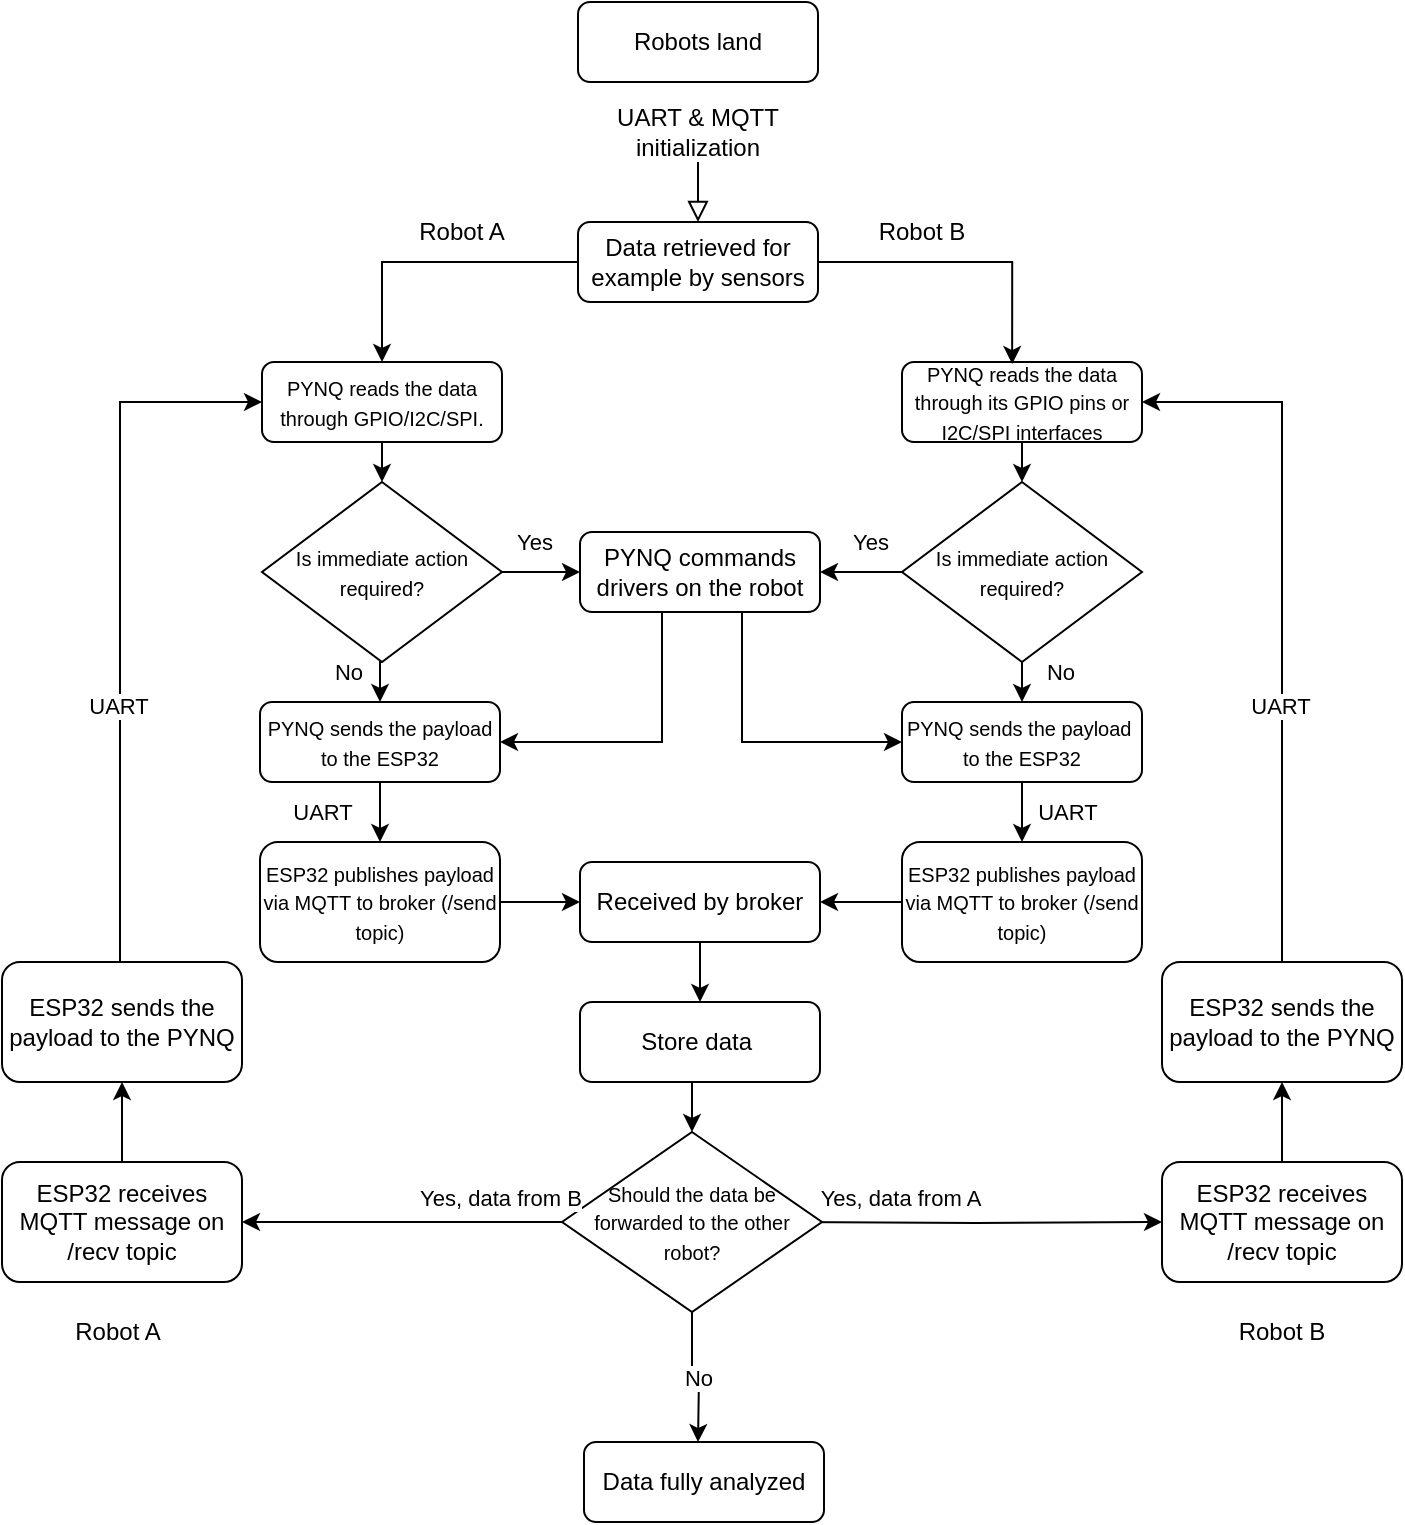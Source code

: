 <mxfile version="26.2.14" pages="2">
  <diagram id="C5RBs43oDa-KdzZeNtuy" name="Page-1">
    <mxGraphModel dx="2418" dy="889" grid="1" gridSize="10" guides="1" tooltips="1" connect="1" arrows="1" fold="1" page="1" pageScale="1" pageWidth="827" pageHeight="1169" math="0" shadow="0">
      <root>
        <mxCell id="WIyWlLk6GJQsqaUBKTNV-0" />
        <mxCell id="WIyWlLk6GJQsqaUBKTNV-1" parent="WIyWlLk6GJQsqaUBKTNV-0" />
        <mxCell id="SXNVDAQROYpI_iLePEsc-38" style="edgeStyle=orthogonalEdgeStyle;rounded=0;orthogonalLoop=1;jettySize=auto;html=1;exitX=0.5;exitY=1;exitDx=0;exitDy=0;" edge="1" parent="WIyWlLk6GJQsqaUBKTNV-1" source="vleZaPMKjbEpvkwjxqv--9" target="vleZaPMKjbEpvkwjxqv--20">
          <mxGeometry relative="1" as="geometry" />
        </mxCell>
        <mxCell id="vleZaPMKjbEpvkwjxqv--9" value="&lt;div&gt;&lt;span style=&quot;background-color: transparent; color: light-dark(rgb(0, 0, 0), rgb(255, 255, 255));&quot;&gt;Received by broker&lt;/span&gt;&lt;/div&gt;" style="rounded=1;whiteSpace=wrap;html=1;fontSize=12;glass=0;strokeWidth=1;shadow=0;" parent="WIyWlLk6GJQsqaUBKTNV-1" vertex="1">
          <mxGeometry x="279" y="450" width="120" height="40" as="geometry" />
        </mxCell>
        <mxCell id="vleZaPMKjbEpvkwjxqv--10" value="" style="rounded=0;html=1;jettySize=auto;orthogonalLoop=1;fontSize=11;endArrow=block;endFill=0;endSize=8;strokeWidth=1;shadow=0;labelBackgroundColor=none;edgeStyle=orthogonalEdgeStyle;" parent="WIyWlLk6GJQsqaUBKTNV-1" source="vleZaPMKjbEpvkwjxqv--12" target="vleZaPMKjbEpvkwjxqv--13" edge="1">
          <mxGeometry relative="1" as="geometry">
            <mxPoint x="338" y="115" as="targetPoint" />
            <Array as="points" />
          </mxGeometry>
        </mxCell>
        <mxCell id="vleZaPMKjbEpvkwjxqv--11" value="Robots land" style="rounded=1;whiteSpace=wrap;html=1;fontSize=12;glass=0;strokeWidth=1;shadow=0;" parent="WIyWlLk6GJQsqaUBKTNV-1" vertex="1">
          <mxGeometry x="278" y="20" width="120" height="40" as="geometry" />
        </mxCell>
        <mxCell id="vleZaPMKjbEpvkwjxqv--12" value="UART &amp;amp; MQTT initialization" style="text;strokeColor=none;align=center;fillColor=none;html=1;verticalAlign=middle;whiteSpace=wrap;rounded=0;" parent="WIyWlLk6GJQsqaUBKTNV-1" vertex="1">
          <mxGeometry x="293" y="70" width="90" height="30" as="geometry" />
        </mxCell>
        <mxCell id="SXNVDAQROYpI_iLePEsc-5" style="edgeStyle=orthogonalEdgeStyle;rounded=0;orthogonalLoop=1;jettySize=auto;html=1;exitX=0;exitY=0.5;exitDx=0;exitDy=0;" edge="1" parent="WIyWlLk6GJQsqaUBKTNV-1" source="vleZaPMKjbEpvkwjxqv--13" target="vleZaPMKjbEpvkwjxqv--21">
          <mxGeometry relative="1" as="geometry" />
        </mxCell>
        <mxCell id="vleZaPMKjbEpvkwjxqv--13" value="Data retrieved for example by sensors" style="rounded=1;whiteSpace=wrap;html=1;fontSize=12;glass=0;strokeWidth=1;shadow=0;" parent="WIyWlLk6GJQsqaUBKTNV-1" vertex="1">
          <mxGeometry x="278" y="130" width="120" height="40" as="geometry" />
        </mxCell>
        <mxCell id="SXNVDAQROYpI_iLePEsc-32" style="edgeStyle=orthogonalEdgeStyle;rounded=0;orthogonalLoop=1;jettySize=auto;html=1;exitX=0.5;exitY=0;exitDx=0;exitDy=0;entryX=0.5;entryY=1;entryDx=0;entryDy=0;" edge="1" parent="WIyWlLk6GJQsqaUBKTNV-1" source="vleZaPMKjbEpvkwjxqv--19" target="SXNVDAQROYpI_iLePEsc-4">
          <mxGeometry relative="1" as="geometry" />
        </mxCell>
        <mxCell id="vleZaPMKjbEpvkwjxqv--19" value="ESP32 receives MQTT message on /recv topic" style="rounded=1;whiteSpace=wrap;html=1;fontSize=12;glass=0;strokeWidth=1;shadow=0;" parent="WIyWlLk6GJQsqaUBKTNV-1" vertex="1">
          <mxGeometry x="570" y="600" width="120" height="60" as="geometry" />
        </mxCell>
        <mxCell id="SXNVDAQROYpI_iLePEsc-39" style="edgeStyle=orthogonalEdgeStyle;rounded=0;orthogonalLoop=1;jettySize=auto;html=1;exitX=0.5;exitY=1;exitDx=0;exitDy=0;entryX=0.5;entryY=0;entryDx=0;entryDy=0;" edge="1" parent="WIyWlLk6GJQsqaUBKTNV-1" source="vleZaPMKjbEpvkwjxqv--20" target="vleZaPMKjbEpvkwjxqv--30">
          <mxGeometry relative="1" as="geometry" />
        </mxCell>
        <mxCell id="vleZaPMKjbEpvkwjxqv--20" value="Store data&amp;nbsp;" style="rounded=1;whiteSpace=wrap;html=1;fontSize=12;glass=0;strokeWidth=1;shadow=0;" parent="WIyWlLk6GJQsqaUBKTNV-1" vertex="1">
          <mxGeometry x="279" y="520" width="120" height="40" as="geometry" />
        </mxCell>
        <mxCell id="SXNVDAQROYpI_iLePEsc-24" style="edgeStyle=orthogonalEdgeStyle;rounded=0;orthogonalLoop=1;jettySize=auto;html=1;exitX=0.5;exitY=1;exitDx=0;exitDy=0;entryX=0.5;entryY=0;entryDx=0;entryDy=0;" edge="1" parent="WIyWlLk6GJQsqaUBKTNV-1" source="vleZaPMKjbEpvkwjxqv--21" target="SXNVDAQROYpI_iLePEsc-17">
          <mxGeometry relative="1" as="geometry" />
        </mxCell>
        <mxCell id="vleZaPMKjbEpvkwjxqv--21" value="&lt;font style=&quot;font-size: 10px;&quot;&gt;PYNQ reads the data through GPIO/I2C/SPI.&lt;/font&gt;" style="rounded=1;whiteSpace=wrap;html=1;fontSize=12;glass=0;strokeWidth=1;shadow=0;" parent="WIyWlLk6GJQsqaUBKTNV-1" vertex="1">
          <mxGeometry x="120" y="200" width="120" height="40" as="geometry" />
        </mxCell>
        <mxCell id="SXNVDAQROYpI_iLePEsc-30" style="edgeStyle=orthogonalEdgeStyle;rounded=0;orthogonalLoop=1;jettySize=auto;html=1;exitX=0.5;exitY=1;exitDx=0;exitDy=0;entryX=0.5;entryY=0;entryDx=0;entryDy=0;" edge="1" parent="WIyWlLk6GJQsqaUBKTNV-1" source="vleZaPMKjbEpvkwjxqv--22" target="SXNVDAQROYpI_iLePEsc-29">
          <mxGeometry relative="1" as="geometry" />
        </mxCell>
        <mxCell id="vleZaPMKjbEpvkwjxqv--22" value="&lt;font style=&quot;font-size: 10px;&quot;&gt;PYNQ reads the data through its GPIO pins or I2C/SPI interfaces&lt;/font&gt;" style="rounded=1;whiteSpace=wrap;html=1;fontSize=12;glass=0;strokeWidth=1;shadow=0;" parent="WIyWlLk6GJQsqaUBKTNV-1" vertex="1">
          <mxGeometry x="440" y="200" width="120" height="40" as="geometry" />
        </mxCell>
        <mxCell id="vleZaPMKjbEpvkwjxqv--23" value="Robot A" style="text;strokeColor=none;align=center;fillColor=none;html=1;verticalAlign=middle;whiteSpace=wrap;rounded=0;" parent="WIyWlLk6GJQsqaUBKTNV-1" vertex="1">
          <mxGeometry x="190" y="120" width="60" height="30" as="geometry" />
        </mxCell>
        <mxCell id="vleZaPMKjbEpvkwjxqv--24" value="Robot B" style="text;strokeColor=none;align=center;fillColor=none;html=1;verticalAlign=middle;whiteSpace=wrap;rounded=0;" parent="WIyWlLk6GJQsqaUBKTNV-1" vertex="1">
          <mxGeometry x="420" y="120" width="60" height="30" as="geometry" />
        </mxCell>
        <mxCell id="SXNVDAQROYpI_iLePEsc-35" style="edgeStyle=orthogonalEdgeStyle;rounded=0;orthogonalLoop=1;jettySize=auto;html=1;exitX=0.5;exitY=1;exitDx=0;exitDy=0;entryX=0.5;entryY=0;entryDx=0;entryDy=0;" edge="1" parent="WIyWlLk6GJQsqaUBKTNV-1" source="vleZaPMKjbEpvkwjxqv--25" target="vleZaPMKjbEpvkwjxqv--29">
          <mxGeometry relative="1" as="geometry" />
        </mxCell>
        <mxCell id="SXNVDAQROYpI_iLePEsc-42" value="UART" style="edgeLabel;html=1;align=center;verticalAlign=middle;resizable=0;points=[];" vertex="1" connectable="0" parent="SXNVDAQROYpI_iLePEsc-35">
          <mxGeometry x="-0.437" y="-1" relative="1" as="geometry">
            <mxPoint x="-28" y="6" as="offset" />
          </mxGeometry>
        </mxCell>
        <mxCell id="vleZaPMKjbEpvkwjxqv--25" value="&lt;font style=&quot;font-size: 10px;&quot;&gt;&lt;span style=&quot;&quot; data-end=&quot;535&quot; data-start=&quot;487&quot;&gt;PYNQ sends the payload to the ESP32&lt;/span&gt;&lt;/font&gt;" style="rounded=1;whiteSpace=wrap;html=1;fontSize=12;glass=0;strokeWidth=1;shadow=0;" parent="WIyWlLk6GJQsqaUBKTNV-1" vertex="1">
          <mxGeometry x="119" y="370" width="120" height="40" as="geometry" />
        </mxCell>
        <mxCell id="SXNVDAQROYpI_iLePEsc-8" style="edgeStyle=orthogonalEdgeStyle;rounded=0;orthogonalLoop=1;jettySize=auto;html=1;exitX=0.5;exitY=1;exitDx=0;exitDy=0;" edge="1" parent="WIyWlLk6GJQsqaUBKTNV-1" source="vleZaPMKjbEpvkwjxqv--26" target="vleZaPMKjbEpvkwjxqv--28">
          <mxGeometry relative="1" as="geometry" />
        </mxCell>
        <mxCell id="SXNVDAQROYpI_iLePEsc-10" value="UART&amp;nbsp;" style="edgeLabel;html=1;align=center;verticalAlign=middle;resizable=0;points=[];" vertex="1" connectable="0" parent="SXNVDAQROYpI_iLePEsc-8">
          <mxGeometry x="0.217" y="-1" relative="1" as="geometry">
            <mxPoint x="25" y="4" as="offset" />
          </mxGeometry>
        </mxCell>
        <mxCell id="vleZaPMKjbEpvkwjxqv--26" value="&lt;font style=&quot;font-size: 10px;&quot;&gt;&lt;span style=&quot;&quot; data-end=&quot;535&quot; data-start=&quot;487&quot;&gt;PYNQ sends the payload&amp;nbsp; to the ESP32&lt;/span&gt;&lt;/font&gt;" style="rounded=1;whiteSpace=wrap;html=1;fontSize=12;glass=0;strokeWidth=1;shadow=0;" parent="WIyWlLk6GJQsqaUBKTNV-1" vertex="1">
          <mxGeometry x="440" y="370" width="120" height="40" as="geometry" />
        </mxCell>
        <mxCell id="SXNVDAQROYpI_iLePEsc-37" style="edgeStyle=orthogonalEdgeStyle;rounded=0;orthogonalLoop=1;jettySize=auto;html=1;exitX=0;exitY=0.5;exitDx=0;exitDy=0;" edge="1" parent="WIyWlLk6GJQsqaUBKTNV-1" source="vleZaPMKjbEpvkwjxqv--28" target="vleZaPMKjbEpvkwjxqv--9">
          <mxGeometry relative="1" as="geometry">
            <mxPoint x="400" y="459.667" as="targetPoint" />
            <Array as="points" />
          </mxGeometry>
        </mxCell>
        <mxCell id="vleZaPMKjbEpvkwjxqv--28" value="&lt;font style=&quot;font-size: 10px;&quot;&gt;ESP32 publishes payload via MQTT to broker (/send topic)&lt;/font&gt;" style="rounded=1;whiteSpace=wrap;html=1;fontSize=12;glass=0;strokeWidth=1;shadow=0;" parent="WIyWlLk6GJQsqaUBKTNV-1" vertex="1">
          <mxGeometry x="440" y="440" width="120" height="60" as="geometry" />
        </mxCell>
        <mxCell id="SXNVDAQROYpI_iLePEsc-36" style="edgeStyle=orthogonalEdgeStyle;rounded=0;orthogonalLoop=1;jettySize=auto;html=1;exitX=1;exitY=0.5;exitDx=0;exitDy=0;entryX=0;entryY=0.5;entryDx=0;entryDy=0;" edge="1" parent="WIyWlLk6GJQsqaUBKTNV-1" source="vleZaPMKjbEpvkwjxqv--29" target="vleZaPMKjbEpvkwjxqv--9">
          <mxGeometry relative="1" as="geometry" />
        </mxCell>
        <mxCell id="vleZaPMKjbEpvkwjxqv--29" value="&lt;font style=&quot;font-size: 10px;&quot;&gt;ESP32 publishes payload via MQTT to broker (/send topic)&lt;/font&gt;" style="rounded=1;whiteSpace=wrap;html=1;fontSize=12;glass=0;strokeWidth=1;shadow=0;" parent="WIyWlLk6GJQsqaUBKTNV-1" vertex="1">
          <mxGeometry x="119" y="440" width="120" height="60" as="geometry" />
        </mxCell>
        <mxCell id="SXNVDAQROYpI_iLePEsc-2" style="edgeStyle=orthogonalEdgeStyle;rounded=0;orthogonalLoop=1;jettySize=auto;html=1;entryX=0;entryY=0.5;entryDx=0;entryDy=0;" edge="1" parent="WIyWlLk6GJQsqaUBKTNV-1" target="vleZaPMKjbEpvkwjxqv--19">
          <mxGeometry relative="1" as="geometry">
            <mxPoint x="383.0" y="630.0" as="sourcePoint" />
            <mxPoint x="530" y="631" as="targetPoint" />
          </mxGeometry>
        </mxCell>
        <mxCell id="SXNVDAQROYpI_iLePEsc-12" style="edgeStyle=orthogonalEdgeStyle;rounded=0;orthogonalLoop=1;jettySize=auto;html=1;" edge="1" parent="WIyWlLk6GJQsqaUBKTNV-1" source="vleZaPMKjbEpvkwjxqv--30">
          <mxGeometry relative="1" as="geometry">
            <mxPoint x="338" y="740" as="targetPoint" />
          </mxGeometry>
        </mxCell>
        <mxCell id="SXNVDAQROYpI_iLePEsc-15" value="No" style="edgeLabel;html=1;align=center;verticalAlign=middle;resizable=0;points=[];" vertex="1" connectable="0" parent="SXNVDAQROYpI_iLePEsc-12">
          <mxGeometry x="0.037" relative="1" as="geometry">
            <mxPoint as="offset" />
          </mxGeometry>
        </mxCell>
        <mxCell id="SXNVDAQROYpI_iLePEsc-50" style="edgeStyle=orthogonalEdgeStyle;rounded=0;orthogonalLoop=1;jettySize=auto;html=1;exitX=0;exitY=0.5;exitDx=0;exitDy=0;entryX=1;entryY=0.5;entryDx=0;entryDy=0;" edge="1" parent="WIyWlLk6GJQsqaUBKTNV-1" source="vleZaPMKjbEpvkwjxqv--30" target="SXNVDAQROYpI_iLePEsc-46">
          <mxGeometry relative="1" as="geometry" />
        </mxCell>
        <mxCell id="vleZaPMKjbEpvkwjxqv--30" value="&lt;font style=&quot;font-size: 10px;&quot;&gt;Should the data be forwarded to the other robot?&lt;/font&gt;" style="rhombus;whiteSpace=wrap;html=1;" parent="WIyWlLk6GJQsqaUBKTNV-1" vertex="1">
          <mxGeometry x="270" y="585" width="130" height="90" as="geometry" />
        </mxCell>
        <mxCell id="SXNVDAQROYpI_iLePEsc-0" value="Robot A" style="text;strokeColor=none;align=center;fillColor=none;html=1;verticalAlign=middle;whiteSpace=wrap;rounded=0;" vertex="1" parent="WIyWlLk6GJQsqaUBKTNV-1">
          <mxGeometry x="18" y="670" width="60" height="30" as="geometry" />
        </mxCell>
        <mxCell id="SXNVDAQROYpI_iLePEsc-11" style="edgeStyle=orthogonalEdgeStyle;rounded=0;orthogonalLoop=1;jettySize=auto;html=1;exitX=0.5;exitY=0;exitDx=0;exitDy=0;entryX=1;entryY=0.5;entryDx=0;entryDy=0;" edge="1" parent="WIyWlLk6GJQsqaUBKTNV-1" source="SXNVDAQROYpI_iLePEsc-4" target="vleZaPMKjbEpvkwjxqv--22">
          <mxGeometry relative="1" as="geometry">
            <mxPoint x="610" y="190" as="targetPoint" />
            <Array as="points">
              <mxPoint x="630" y="220" />
            </Array>
          </mxGeometry>
        </mxCell>
        <mxCell id="SXNVDAQROYpI_iLePEsc-16" value="UART" style="edgeLabel;html=1;align=center;verticalAlign=middle;resizable=0;points=[];" vertex="1" connectable="0" parent="SXNVDAQROYpI_iLePEsc-11">
          <mxGeometry x="-0.268" y="1" relative="1" as="geometry">
            <mxPoint as="offset" />
          </mxGeometry>
        </mxCell>
        <mxCell id="SXNVDAQROYpI_iLePEsc-4" value="ESP32 sends the payload to the PYNQ" style="rounded=1;whiteSpace=wrap;html=1;fontSize=12;glass=0;strokeWidth=1;shadow=0;" vertex="1" parent="WIyWlLk6GJQsqaUBKTNV-1">
          <mxGeometry x="570" y="500" width="120" height="60" as="geometry" />
        </mxCell>
        <mxCell id="SXNVDAQROYpI_iLePEsc-6" style="edgeStyle=orthogonalEdgeStyle;rounded=0;orthogonalLoop=1;jettySize=auto;html=1;entryX=0.459;entryY=0.026;entryDx=0;entryDy=0;entryPerimeter=0;" edge="1" parent="WIyWlLk6GJQsqaUBKTNV-1" source="vleZaPMKjbEpvkwjxqv--13" target="vleZaPMKjbEpvkwjxqv--22">
          <mxGeometry relative="1" as="geometry" />
        </mxCell>
        <mxCell id="SXNVDAQROYpI_iLePEsc-7" value="Yes, data from B" style="edgeLabel;html=1;align=center;verticalAlign=middle;resizable=0;points=[];" vertex="1" connectable="0" parent="WIyWlLk6GJQsqaUBKTNV-1">
          <mxGeometry x="240.0" y="619" as="geometry">
            <mxPoint x="-1" y="-1" as="offset" />
          </mxGeometry>
        </mxCell>
        <mxCell id="SXNVDAQROYpI_iLePEsc-13" value="Data fully analyzed" style="rounded=1;whiteSpace=wrap;html=1;fontSize=12;glass=0;strokeWidth=1;shadow=0;" vertex="1" parent="WIyWlLk6GJQsqaUBKTNV-1">
          <mxGeometry x="281" y="740" width="120" height="40" as="geometry" />
        </mxCell>
        <mxCell id="SXNVDAQROYpI_iLePEsc-26" style="edgeStyle=orthogonalEdgeStyle;rounded=0;orthogonalLoop=1;jettySize=auto;html=1;exitX=1;exitY=0.5;exitDx=0;exitDy=0;entryX=0;entryY=0.5;entryDx=0;entryDy=0;" edge="1" parent="WIyWlLk6GJQsqaUBKTNV-1" source="SXNVDAQROYpI_iLePEsc-17" target="SXNVDAQROYpI_iLePEsc-25">
          <mxGeometry relative="1" as="geometry" />
        </mxCell>
        <mxCell id="SXNVDAQROYpI_iLePEsc-40" value="Yes" style="edgeLabel;html=1;align=center;verticalAlign=middle;resizable=0;points=[];" vertex="1" connectable="0" parent="SXNVDAQROYpI_iLePEsc-26">
          <mxGeometry x="-0.182" y="-3" relative="1" as="geometry">
            <mxPoint y="-18" as="offset" />
          </mxGeometry>
        </mxCell>
        <mxCell id="SXNVDAQROYpI_iLePEsc-34" style="edgeStyle=orthogonalEdgeStyle;rounded=0;orthogonalLoop=1;jettySize=auto;html=1;exitX=0.5;exitY=1;exitDx=0;exitDy=0;entryX=0.5;entryY=0;entryDx=0;entryDy=0;" edge="1" parent="WIyWlLk6GJQsqaUBKTNV-1" source="SXNVDAQROYpI_iLePEsc-17" target="vleZaPMKjbEpvkwjxqv--25">
          <mxGeometry relative="1" as="geometry" />
        </mxCell>
        <mxCell id="SXNVDAQROYpI_iLePEsc-43" value="No" style="edgeLabel;html=1;align=center;verticalAlign=middle;resizable=0;points=[];" vertex="1" connectable="0" parent="SXNVDAQROYpI_iLePEsc-34">
          <mxGeometry x="-0.43" y="-1" relative="1" as="geometry">
            <mxPoint x="-15" as="offset" />
          </mxGeometry>
        </mxCell>
        <mxCell id="SXNVDAQROYpI_iLePEsc-17" value="&lt;span style=&quot;font-size: 10px;&quot;&gt;Is immediate action required?&lt;/span&gt;" style="rhombus;whiteSpace=wrap;html=1;" vertex="1" parent="WIyWlLk6GJQsqaUBKTNV-1">
          <mxGeometry x="120" y="260" width="120" height="90" as="geometry" />
        </mxCell>
        <mxCell id="SXNVDAQROYpI_iLePEsc-27" style="edgeStyle=orthogonalEdgeStyle;rounded=0;orthogonalLoop=1;jettySize=auto;html=1;exitX=0.5;exitY=1;exitDx=0;exitDy=0;entryX=1;entryY=0.5;entryDx=0;entryDy=0;" edge="1" parent="WIyWlLk6GJQsqaUBKTNV-1" source="SXNVDAQROYpI_iLePEsc-25" target="vleZaPMKjbEpvkwjxqv--25">
          <mxGeometry relative="1" as="geometry">
            <Array as="points">
              <mxPoint x="320" y="325" />
              <mxPoint x="320" y="390" />
            </Array>
          </mxGeometry>
        </mxCell>
        <mxCell id="SXNVDAQROYpI_iLePEsc-28" style="edgeStyle=orthogonalEdgeStyle;rounded=0;orthogonalLoop=1;jettySize=auto;html=1;exitX=0.75;exitY=1;exitDx=0;exitDy=0;" edge="1" parent="WIyWlLk6GJQsqaUBKTNV-1" source="SXNVDAQROYpI_iLePEsc-25">
          <mxGeometry relative="1" as="geometry">
            <mxPoint x="440" y="390" as="targetPoint" />
            <Array as="points">
              <mxPoint x="360" y="325" />
              <mxPoint x="360" y="390" />
            </Array>
          </mxGeometry>
        </mxCell>
        <mxCell id="SXNVDAQROYpI_iLePEsc-25" value="PYNQ commands drivers on the robot" style="rounded=1;whiteSpace=wrap;html=1;fontSize=12;glass=0;strokeWidth=1;shadow=0;" vertex="1" parent="WIyWlLk6GJQsqaUBKTNV-1">
          <mxGeometry x="279" y="285" width="120" height="40" as="geometry" />
        </mxCell>
        <mxCell id="SXNVDAQROYpI_iLePEsc-31" style="edgeStyle=orthogonalEdgeStyle;rounded=0;orthogonalLoop=1;jettySize=auto;html=1;exitX=0;exitY=0.5;exitDx=0;exitDy=0;entryX=1;entryY=0.5;entryDx=0;entryDy=0;" edge="1" parent="WIyWlLk6GJQsqaUBKTNV-1" source="SXNVDAQROYpI_iLePEsc-29" target="SXNVDAQROYpI_iLePEsc-25">
          <mxGeometry relative="1" as="geometry" />
        </mxCell>
        <mxCell id="SXNVDAQROYpI_iLePEsc-33" style="edgeStyle=orthogonalEdgeStyle;rounded=0;orthogonalLoop=1;jettySize=auto;html=1;exitX=0.5;exitY=1;exitDx=0;exitDy=0;entryX=0.5;entryY=0;entryDx=0;entryDy=0;" edge="1" parent="WIyWlLk6GJQsqaUBKTNV-1" source="SXNVDAQROYpI_iLePEsc-29" target="vleZaPMKjbEpvkwjxqv--26">
          <mxGeometry relative="1" as="geometry" />
        </mxCell>
        <mxCell id="SXNVDAQROYpI_iLePEsc-44" value="No" style="edgeLabel;html=1;align=center;verticalAlign=middle;resizable=0;points=[];" vertex="1" connectable="0" parent="SXNVDAQROYpI_iLePEsc-33">
          <mxGeometry x="0.361" y="-1" relative="1" as="geometry">
            <mxPoint x="20" y="-9" as="offset" />
          </mxGeometry>
        </mxCell>
        <mxCell id="SXNVDAQROYpI_iLePEsc-29" value="&lt;span style=&quot;font-size: 10px;&quot;&gt;Is immediate action required?&lt;/span&gt;" style="rhombus;whiteSpace=wrap;html=1;" vertex="1" parent="WIyWlLk6GJQsqaUBKTNV-1">
          <mxGeometry x="440" y="260" width="120" height="90" as="geometry" />
        </mxCell>
        <mxCell id="SXNVDAQROYpI_iLePEsc-41" value="Yes" style="edgeLabel;html=1;align=center;verticalAlign=middle;resizable=0;points=[];" vertex="1" connectable="0" parent="WIyWlLk6GJQsqaUBKTNV-1">
          <mxGeometry x="210" y="320" as="geometry">
            <mxPoint x="214" y="-30" as="offset" />
          </mxGeometry>
        </mxCell>
        <mxCell id="SXNVDAQROYpI_iLePEsc-45" style="edgeStyle=orthogonalEdgeStyle;rounded=0;orthogonalLoop=1;jettySize=auto;html=1;exitX=0.5;exitY=0;exitDx=0;exitDy=0;entryX=0.5;entryY=1;entryDx=0;entryDy=0;" edge="1" parent="WIyWlLk6GJQsqaUBKTNV-1" source="SXNVDAQROYpI_iLePEsc-46" target="SXNVDAQROYpI_iLePEsc-49">
          <mxGeometry relative="1" as="geometry" />
        </mxCell>
        <mxCell id="SXNVDAQROYpI_iLePEsc-46" value="ESP32 receives MQTT message on /recv topic" style="rounded=1;whiteSpace=wrap;html=1;fontSize=12;glass=0;strokeWidth=1;shadow=0;" vertex="1" parent="WIyWlLk6GJQsqaUBKTNV-1">
          <mxGeometry x="-10" y="600" width="120" height="60" as="geometry" />
        </mxCell>
        <mxCell id="SXNVDAQROYpI_iLePEsc-47" style="edgeStyle=orthogonalEdgeStyle;rounded=0;orthogonalLoop=1;jettySize=auto;html=1;exitX=0.5;exitY=0;exitDx=0;exitDy=0;" edge="1" parent="WIyWlLk6GJQsqaUBKTNV-1" target="vleZaPMKjbEpvkwjxqv--21">
          <mxGeometry relative="1" as="geometry">
            <mxPoint x="120" y="220" as="targetPoint" />
            <mxPoint x="49" y="500" as="sourcePoint" />
            <Array as="points">
              <mxPoint x="49" y="220" />
            </Array>
          </mxGeometry>
        </mxCell>
        <mxCell id="SXNVDAQROYpI_iLePEsc-48" value="UART" style="edgeLabel;html=1;align=center;verticalAlign=middle;resizable=0;points=[];" vertex="1" connectable="0" parent="SXNVDAQROYpI_iLePEsc-47">
          <mxGeometry x="-0.268" y="1" relative="1" as="geometry">
            <mxPoint as="offset" />
          </mxGeometry>
        </mxCell>
        <mxCell id="SXNVDAQROYpI_iLePEsc-49" value="ESP32 sends the payload to the PYNQ" style="rounded=1;whiteSpace=wrap;html=1;fontSize=12;glass=0;strokeWidth=1;shadow=0;" vertex="1" parent="WIyWlLk6GJQsqaUBKTNV-1">
          <mxGeometry x="-10" y="500" width="120" height="60" as="geometry" />
        </mxCell>
        <mxCell id="SXNVDAQROYpI_iLePEsc-52" value="Yes, data from A" style="edgeLabel;html=1;align=center;verticalAlign=middle;resizable=0;points=[];" vertex="1" connectable="0" parent="WIyWlLk6GJQsqaUBKTNV-1">
          <mxGeometry x="440.0" y="619" as="geometry">
            <mxPoint x="-1" y="-1" as="offset" />
          </mxGeometry>
        </mxCell>
        <mxCell id="SXNVDAQROYpI_iLePEsc-53" value="Robot B" style="text;strokeColor=none;align=center;fillColor=none;html=1;verticalAlign=middle;whiteSpace=wrap;rounded=0;" vertex="1" parent="WIyWlLk6GJQsqaUBKTNV-1">
          <mxGeometry x="600" y="670" width="60" height="30" as="geometry" />
        </mxCell>
      </root>
    </mxGraphModel>
  </diagram>
  <diagram id="oJBP4x1SUfFnkYSE87u4" name="Page-2">
    <mxGraphModel dx="1034" dy="578" grid="1" gridSize="10" guides="1" tooltips="1" connect="1" arrows="1" fold="1" page="1" pageScale="1" pageWidth="850" pageHeight="1100" math="0" shadow="0">
      <root>
        <mxCell id="0" />
        <mxCell id="1" parent="0" />
      </root>
    </mxGraphModel>
  </diagram>
</mxfile>
